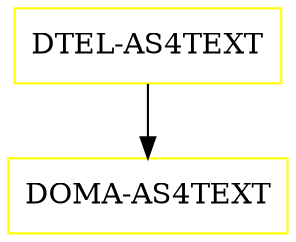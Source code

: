 digraph G {
  "DTEL-AS4TEXT" [shape=box,color=yellow];
  "DOMA-AS4TEXT" [shape=box,color=yellow,URL="./DOMA_AS4TEXT.html"];
  "DTEL-AS4TEXT" -> "DOMA-AS4TEXT";
}
